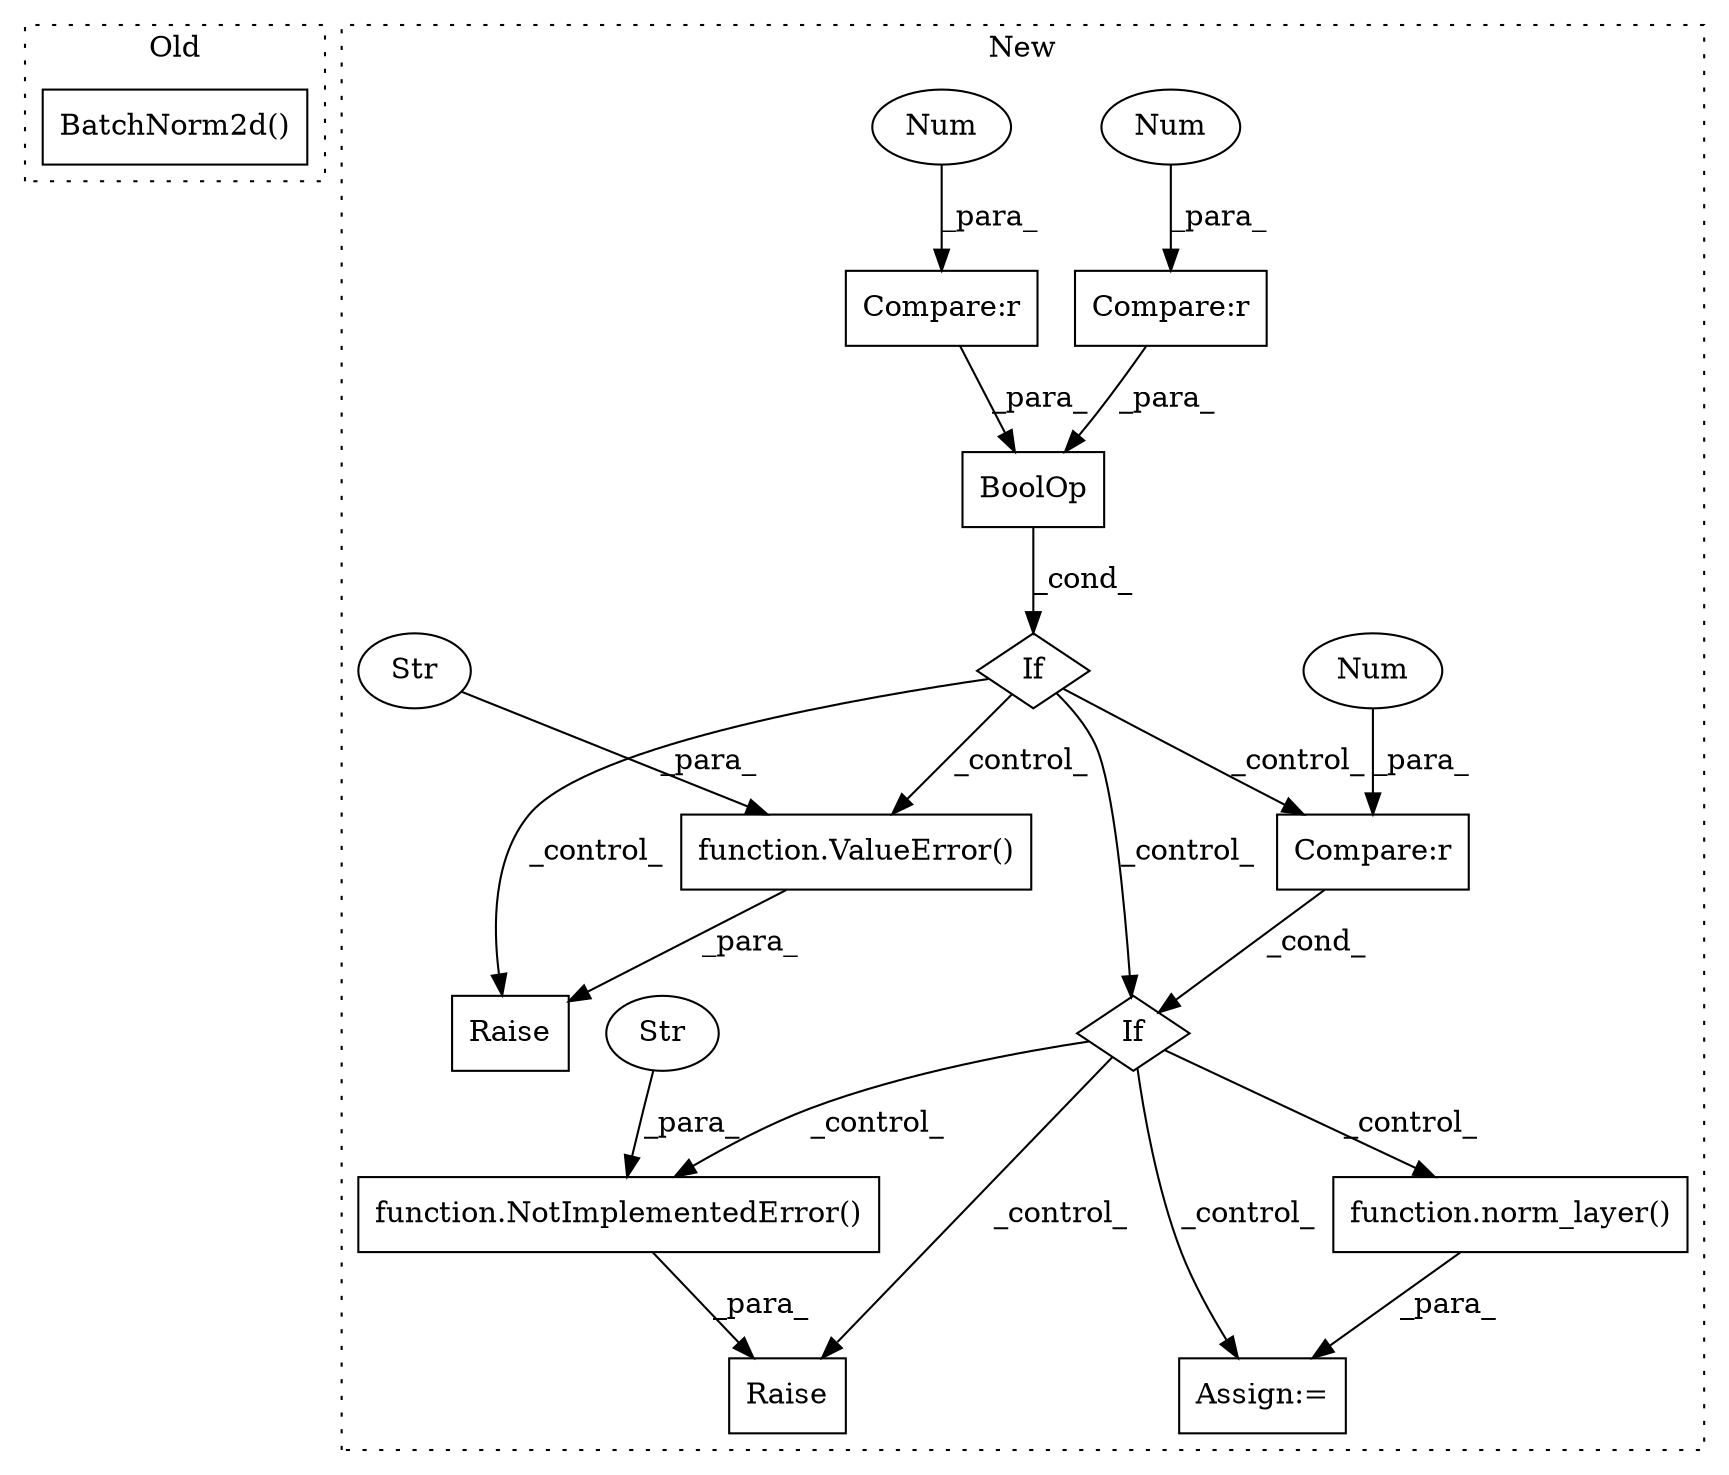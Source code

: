 digraph G {
subgraph cluster0 {
1 [label="BatchNorm2d()" a="75" s="564,585" l="15,1" shape="box"];
label = "Old";
style="dotted";
}
subgraph cluster1 {
2 [label="BoolOp" a="72" s="921" l="31" shape="box"];
3 [label="Compare:r" a="40" s="936" l="16" shape="box"];
4 [label="Compare:r" a="40" s="921" l="11" shape="box"];
5 [label="Num" a="76" s="931" l="1" shape="ellipse"];
6 [label="Num" a="76" s="950" l="2" shape="ellipse"];
7 [label="Raise" a="91" s="966" l="6" shape="box"];
8 [label="If" a="96" s="1046,1061" l="3,14" shape="diamond"];
9 [label="function.NotImplementedError()" a="75" s="1081,1143" l="20,1" shape="box"];
10 [label="If" a="96" s="918,952" l="3,14" shape="diamond"];
11 [label="Str" a="66" s="1101" l="42" shape="ellipse"];
12 [label="Compare:r" a="40" s="1049" l="12" shape="box"];
13 [label="Num" a="76" s="1060" l="1" shape="ellipse"];
14 [label="Raise" a="91" s="1075" l="6" shape="box"];
15 [label="Assign:=" a="68" s="1307" l="3" shape="box"];
16 [label="function.ValueError()" a="75" s="972,1036" l="11,1" shape="box"];
17 [label="Str" a="66" s="983" l="53" shape="ellipse"];
18 [label="function.norm_layer()" a="75" s="1310,1327" l="11,1" shape="box"];
label = "New";
style="dotted";
}
2 -> 10 [label="_cond_"];
3 -> 2 [label="_para_"];
4 -> 2 [label="_para_"];
5 -> 4 [label="_para_"];
6 -> 3 [label="_para_"];
8 -> 15 [label="_control_"];
8 -> 9 [label="_control_"];
8 -> 18 [label="_control_"];
8 -> 14 [label="_control_"];
9 -> 14 [label="_para_"];
10 -> 8 [label="_control_"];
10 -> 12 [label="_control_"];
10 -> 16 [label="_control_"];
10 -> 7 [label="_control_"];
11 -> 9 [label="_para_"];
12 -> 8 [label="_cond_"];
13 -> 12 [label="_para_"];
16 -> 7 [label="_para_"];
17 -> 16 [label="_para_"];
18 -> 15 [label="_para_"];
}